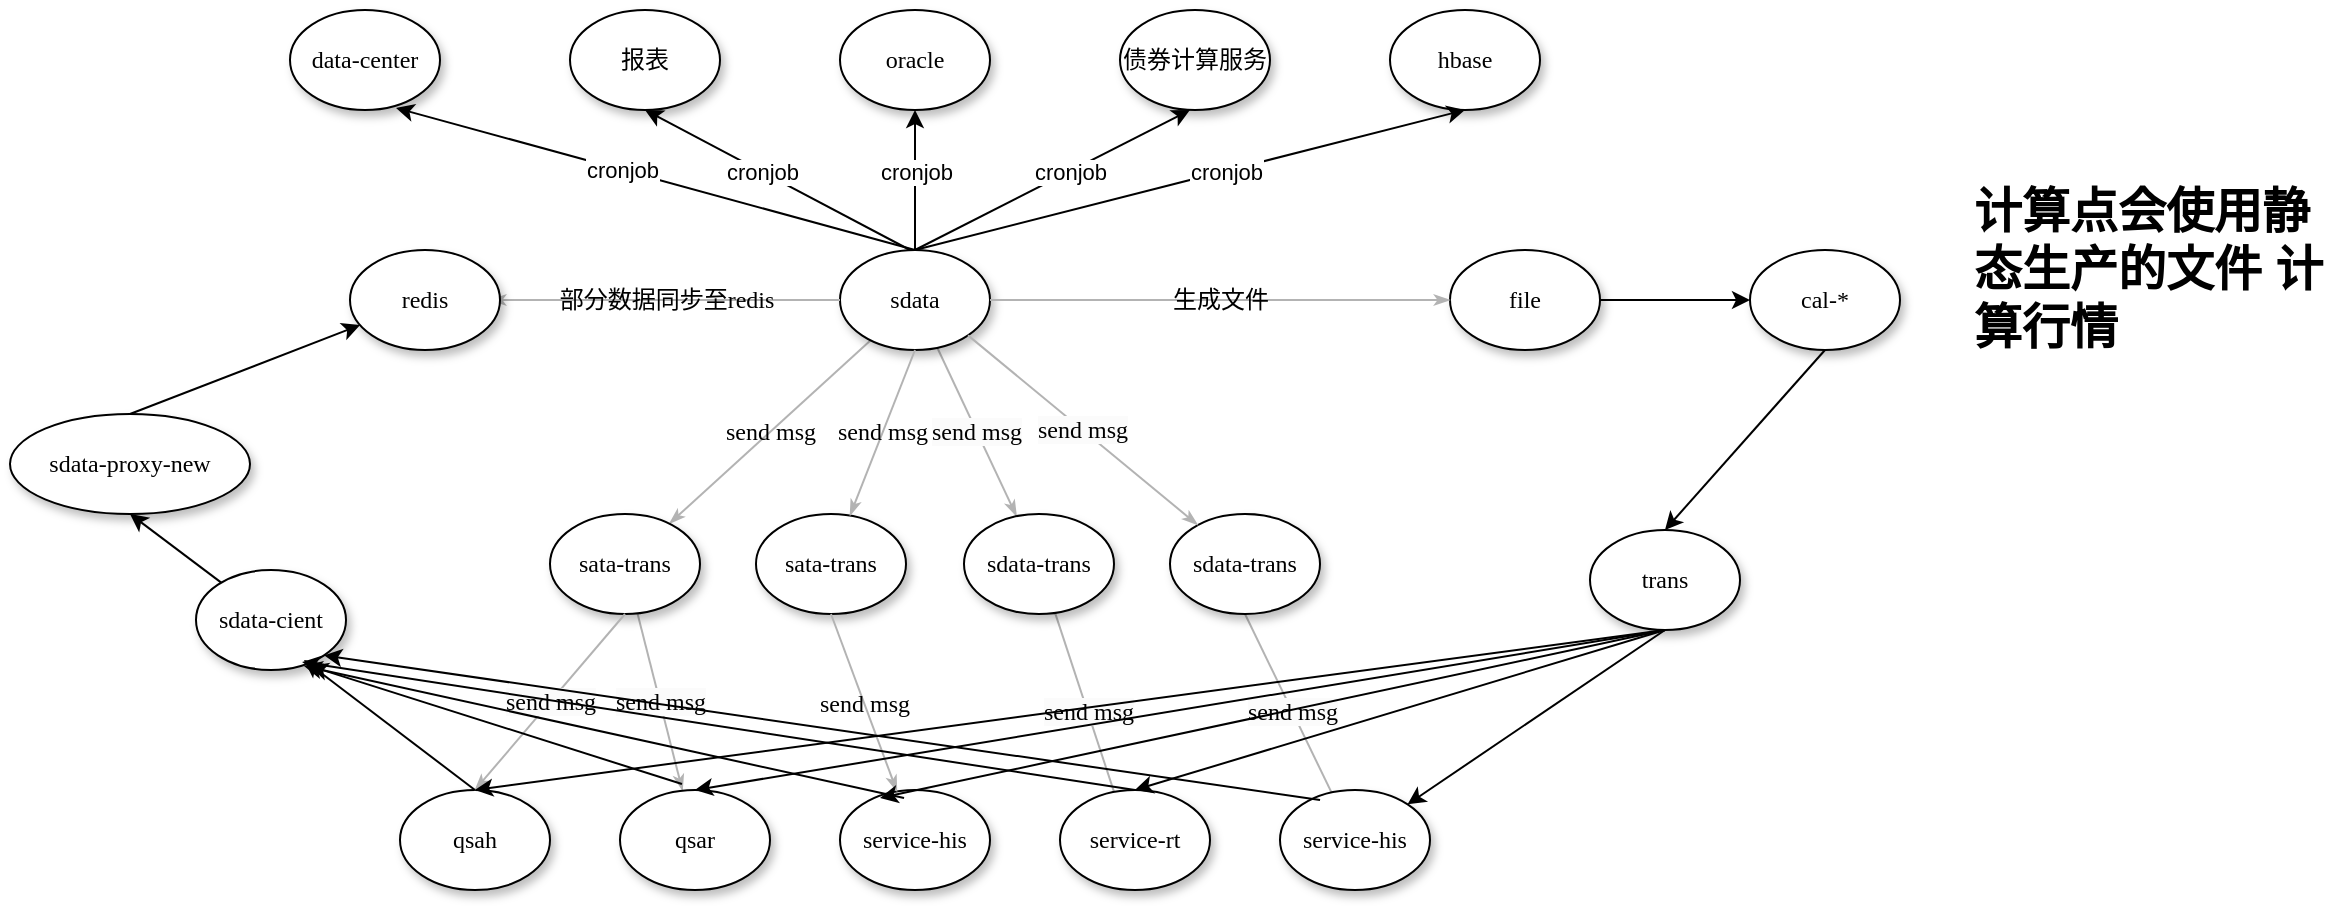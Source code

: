 <mxfile version="26.0.16">
  <diagram name="Page-1" id="42789a77-a242-8287-6e28-9cd8cfd52e62">
    <mxGraphModel dx="1434" dy="646" grid="1" gridSize="10" guides="1" tooltips="1" connect="1" arrows="1" fold="1" page="1" pageScale="1" pageWidth="1100" pageHeight="850" background="none" math="0" shadow="0">
      <root>
        <mxCell id="0" />
        <mxCell id="1" parent="0" />
        <mxCell id="1ea317790d2ca983-21" value="send msg" style="edgeStyle=none;rounded=1;html=1;labelBackgroundColor=none;startArrow=none;startFill=0;startSize=5;endArrow=classicThin;endFill=1;endSize=5;jettySize=auto;orthogonalLoop=1;strokeColor=#B3B3B3;strokeWidth=1;fontFamily=Verdana;fontSize=12" parent="1" source="1ea317790d2ca983-2" target="1ea317790d2ca983-7" edge="1">
          <mxGeometry relative="1" as="geometry" />
        </mxCell>
        <mxCell id="1ea317790d2ca983-22" value="&lt;meta charset=&quot;utf-8&quot;&gt;&lt;span style=&quot;color: rgb(0, 0, 0); font-family: Verdana; font-size: 12px; font-style: normal; font-variant-ligatures: normal; font-variant-caps: normal; font-weight: 400; letter-spacing: normal; orphans: 2; text-align: center; text-indent: 0px; text-transform: none; widows: 2; word-spacing: 0px; -webkit-text-stroke-width: 0px; white-space: nowrap; background-color: rgb(251, 251, 251); text-decoration-thickness: initial; text-decoration-style: initial; text-decoration-color: initial; display: inline !important; float: none;&quot;&gt;send msg&lt;/span&gt;" style="edgeStyle=none;rounded=1;html=1;labelBackgroundColor=none;startArrow=none;startFill=0;startSize=5;endArrow=classicThin;endFill=1;endSize=5;jettySize=auto;orthogonalLoop=1;strokeColor=#B3B3B3;strokeWidth=1;fontFamily=Verdana;fontSize=12" parent="1" source="1ea317790d2ca983-2" target="1ea317790d2ca983-6" edge="1">
          <mxGeometry relative="1" as="geometry" />
        </mxCell>
        <mxCell id="1ea317790d2ca983-2" value="sdata" style="ellipse;whiteSpace=wrap;html=1;rounded=0;shadow=1;comic=0;labelBackgroundColor=none;strokeWidth=1;fontFamily=Verdana;fontSize=12;align=center;" parent="1" vertex="1">
          <mxGeometry x="835" y="250" width="75" height="50" as="geometry" />
        </mxCell>
        <mxCell id="1ea317790d2ca983-23" value="&lt;meta charset=&quot;utf-8&quot;&gt;&lt;span style=&quot;color: rgb(0, 0, 0); font-family: Verdana; font-size: 12px; font-style: normal; font-variant-ligatures: normal; font-variant-caps: normal; font-weight: 400; letter-spacing: normal; orphans: 2; text-align: center; text-indent: 0px; text-transform: none; widows: 2; word-spacing: 0px; -webkit-text-stroke-width: 0px; white-space: nowrap; background-color: rgb(251, 251, 251); text-decoration-thickness: initial; text-decoration-style: initial; text-decoration-color: initial; display: inline !important; float: none;&quot;&gt;send msg&lt;/span&gt;" style="edgeStyle=none;rounded=1;html=1;labelBackgroundColor=none;startArrow=none;startFill=0;startSize=5;endArrow=classicThin;endFill=1;endSize=5;jettySize=auto;orthogonalLoop=1;strokeColor=#B3B3B3;strokeWidth=1;fontFamily=Verdana;fontSize=12;entryX=0.4;entryY=0.2;entryDx=0;entryDy=0;entryPerimeter=0;" parent="1" source="1ea317790d2ca983-6" target="zeWfey3r2QctQwpU4ACz-8" edge="1">
          <mxGeometry relative="1" as="geometry" />
        </mxCell>
        <mxCell id="1ea317790d2ca983-6" value="sdata-trans" style="ellipse;whiteSpace=wrap;html=1;rounded=0;shadow=1;comic=0;labelBackgroundColor=none;strokeWidth=1;fontFamily=Verdana;fontSize=12;align=center;" parent="1" vertex="1">
          <mxGeometry x="897" y="382" width="75" height="50" as="geometry" />
        </mxCell>
        <mxCell id="1ea317790d2ca983-24" value="&lt;meta charset=&quot;utf-8&quot;&gt;&lt;span style=&quot;color: rgb(0, 0, 0); font-family: Verdana; font-size: 12px; font-style: normal; font-variant-ligatures: normal; font-variant-caps: normal; font-weight: 400; letter-spacing: normal; orphans: 2; text-align: center; text-indent: 0px; text-transform: none; widows: 2; word-spacing: 0px; -webkit-text-stroke-width: 0px; white-space: nowrap; background-color: rgb(251, 251, 251); text-decoration-thickness: initial; text-decoration-style: initial; text-decoration-color: initial; display: inline !important; float: none;&quot;&gt;send msg&lt;/span&gt;" style="edgeStyle=none;rounded=1;html=1;labelBackgroundColor=none;startArrow=none;startFill=0;startSize=5;endArrow=classicThin;endFill=1;endSize=5;jettySize=auto;orthogonalLoop=1;strokeColor=#B3B3B3;strokeWidth=1;fontFamily=Verdana;fontSize=12" parent="1" source="1ea317790d2ca983-7" target="zeWfey3r2QctQwpU4ACz-7" edge="1">
          <mxGeometry relative="1" as="geometry" />
        </mxCell>
        <mxCell id="1ea317790d2ca983-7" value="sata-trans" style="ellipse;whiteSpace=wrap;html=1;rounded=0;shadow=1;comic=0;labelBackgroundColor=none;strokeWidth=1;fontFamily=Verdana;fontSize=12;align=center;" parent="1" vertex="1">
          <mxGeometry x="690" y="382" width="75" height="50" as="geometry" />
        </mxCell>
        <mxCell id="1ea317790d2ca983-8" value="service-his" style="ellipse;whiteSpace=wrap;html=1;rounded=0;shadow=1;comic=0;labelBackgroundColor=none;strokeWidth=1;fontFamily=Verdana;fontSize=12;align=center;" parent="1" vertex="1">
          <mxGeometry x="835" y="520" width="75" height="50" as="geometry" />
        </mxCell>
        <mxCell id="zeWfey3r2QctQwpU4ACz-2" value="data-center" style="ellipse;whiteSpace=wrap;html=1;rounded=0;shadow=1;comic=0;labelBackgroundColor=none;strokeWidth=1;fontFamily=Verdana;fontSize=12;align=center;" vertex="1" parent="1">
          <mxGeometry x="560" y="130" width="75" height="50" as="geometry" />
        </mxCell>
        <mxCell id="zeWfey3r2QctQwpU4ACz-3" value="报表" style="ellipse;whiteSpace=wrap;html=1;rounded=0;shadow=1;comic=0;labelBackgroundColor=none;strokeWidth=1;fontFamily=Verdana;fontSize=12;align=center;" vertex="1" parent="1">
          <mxGeometry x="700" y="130" width="75" height="50" as="geometry" />
        </mxCell>
        <mxCell id="zeWfey3r2QctQwpU4ACz-4" value="oracle" style="ellipse;whiteSpace=wrap;html=1;rounded=0;shadow=1;comic=0;labelBackgroundColor=none;strokeWidth=1;fontFamily=Verdana;fontSize=12;align=center;" vertex="1" parent="1">
          <mxGeometry x="835" y="130" width="75" height="50" as="geometry" />
        </mxCell>
        <mxCell id="zeWfey3r2QctQwpU4ACz-5" value="债券计算服务" style="ellipse;whiteSpace=wrap;html=1;rounded=0;shadow=1;comic=0;labelBackgroundColor=none;strokeWidth=1;fontFamily=Verdana;fontSize=12;align=center;" vertex="1" parent="1">
          <mxGeometry x="975" y="130" width="75" height="50" as="geometry" />
        </mxCell>
        <mxCell id="zeWfey3r2QctQwpU4ACz-6" value="hbase" style="ellipse;whiteSpace=wrap;html=1;rounded=0;shadow=1;comic=0;labelBackgroundColor=none;strokeWidth=1;fontFamily=Verdana;fontSize=12;align=center;" vertex="1" parent="1">
          <mxGeometry x="1110" y="130" width="75" height="50" as="geometry" />
        </mxCell>
        <mxCell id="zeWfey3r2QctQwpU4ACz-7" value="qsar" style="ellipse;whiteSpace=wrap;html=1;rounded=0;shadow=1;comic=0;labelBackgroundColor=none;strokeWidth=1;fontFamily=Verdana;fontSize=12;align=center;" vertex="1" parent="1">
          <mxGeometry x="725" y="520" width="75" height="50" as="geometry" />
        </mxCell>
        <mxCell id="zeWfey3r2QctQwpU4ACz-8" value="service-rt" style="ellipse;whiteSpace=wrap;html=1;rounded=0;shadow=1;comic=0;labelBackgroundColor=none;strokeWidth=1;fontFamily=Verdana;fontSize=12;align=center;" vertex="1" parent="1">
          <mxGeometry x="945" y="520" width="75" height="50" as="geometry" />
        </mxCell>
        <mxCell id="zeWfey3r2QctQwpU4ACz-9" value="sata-trans" style="ellipse;whiteSpace=wrap;html=1;rounded=0;shadow=1;comic=0;labelBackgroundColor=none;strokeWidth=1;fontFamily=Verdana;fontSize=12;align=center;" vertex="1" parent="1">
          <mxGeometry x="793" y="382" width="75" height="50" as="geometry" />
        </mxCell>
        <mxCell id="zeWfey3r2QctQwpU4ACz-11" value="send msg" style="edgeStyle=none;rounded=1;html=1;labelBackgroundColor=none;startArrow=none;startFill=0;startSize=5;endArrow=classicThin;endFill=1;endSize=5;jettySize=auto;orthogonalLoop=1;strokeColor=#B3B3B3;strokeWidth=1;fontFamily=Verdana;fontSize=12;exitX=0.5;exitY=1;exitDx=0;exitDy=0;" edge="1" parent="1" source="1ea317790d2ca983-2" target="zeWfey3r2QctQwpU4ACz-9">
          <mxGeometry relative="1" as="geometry">
            <mxPoint x="818" y="307" as="sourcePoint" />
            <mxPoint x="754" y="393" as="targetPoint" />
          </mxGeometry>
        </mxCell>
        <mxCell id="zeWfey3r2QctQwpU4ACz-12" value="send msg" style="edgeStyle=none;rounded=1;html=1;labelBackgroundColor=none;startArrow=none;startFill=0;startSize=5;endArrow=classicThin;endFill=1;endSize=5;jettySize=auto;orthogonalLoop=1;strokeColor=#B3B3B3;strokeWidth=1;fontFamily=Verdana;fontSize=12;exitX=0.5;exitY=1;exitDx=0;exitDy=0;" edge="1" parent="1" source="zeWfey3r2QctQwpU4ACz-9" target="1ea317790d2ca983-8">
          <mxGeometry relative="1" as="geometry">
            <mxPoint x="864" y="440" as="sourcePoint" />
            <mxPoint x="800" y="526" as="targetPoint" />
          </mxGeometry>
        </mxCell>
        <mxCell id="zeWfey3r2QctQwpU4ACz-13" value="&lt;meta charset=&quot;utf-8&quot;&gt;&lt;span style=&quot;color: rgb(0, 0, 0); font-family: Verdana; font-size: 12px; font-style: normal; font-variant-ligatures: normal; font-variant-caps: normal; font-weight: 400; letter-spacing: normal; orphans: 2; text-align: center; text-indent: 0px; text-transform: none; widows: 2; word-spacing: 0px; -webkit-text-stroke-width: 0px; white-space: nowrap; background-color: rgb(251, 251, 251); text-decoration-thickness: initial; text-decoration-style: initial; text-decoration-color: initial; display: inline !important; float: none;&quot;&gt;send msg&lt;/span&gt;" style="edgeStyle=none;rounded=1;html=1;labelBackgroundColor=none;startArrow=none;startFill=0;startSize=5;endArrow=classicThin;endFill=1;endSize=5;jettySize=auto;orthogonalLoop=1;strokeColor=#B3B3B3;strokeWidth=1;fontFamily=Verdana;fontSize=12;entryX=0.4;entryY=0.2;entryDx=0;entryDy=0;entryPerimeter=0;exitX=0.5;exitY=1;exitDx=0;exitDy=0;" edge="1" parent="1" target="zeWfey3r2QctQwpU4ACz-14" source="zeWfey3r2QctQwpU4ACz-15">
          <mxGeometry relative="1" as="geometry">
            <mxPoint x="1043" y="432" as="sourcePoint" />
          </mxGeometry>
        </mxCell>
        <mxCell id="zeWfey3r2QctQwpU4ACz-14" value="service-his" style="ellipse;whiteSpace=wrap;html=1;rounded=0;shadow=1;comic=0;labelBackgroundColor=none;strokeWidth=1;fontFamily=Verdana;fontSize=12;align=center;" vertex="1" parent="1">
          <mxGeometry x="1055" y="520" width="75" height="50" as="geometry" />
        </mxCell>
        <mxCell id="zeWfey3r2QctQwpU4ACz-15" value="sdata-trans" style="ellipse;whiteSpace=wrap;html=1;rounded=0;shadow=1;comic=0;labelBackgroundColor=none;strokeWidth=1;fontFamily=Verdana;fontSize=12;align=center;" vertex="1" parent="1">
          <mxGeometry x="1000" y="382" width="75" height="50" as="geometry" />
        </mxCell>
        <mxCell id="zeWfey3r2QctQwpU4ACz-16" value="&lt;meta charset=&quot;utf-8&quot;&gt;&lt;span style=&quot;color: rgb(0, 0, 0); font-family: Verdana; font-size: 12px; font-style: normal; font-variant-ligatures: normal; font-variant-caps: normal; font-weight: 400; letter-spacing: normal; orphans: 2; text-align: center; text-indent: 0px; text-transform: none; widows: 2; word-spacing: 0px; -webkit-text-stroke-width: 0px; white-space: nowrap; background-color: rgb(251, 251, 251); text-decoration-thickness: initial; text-decoration-style: initial; text-decoration-color: initial; display: inline !important; float: none;&quot;&gt;send msg&lt;/span&gt;" style="edgeStyle=none;rounded=1;html=1;labelBackgroundColor=none;startArrow=none;startFill=0;startSize=5;endArrow=classicThin;endFill=1;endSize=5;jettySize=auto;orthogonalLoop=1;strokeColor=#B3B3B3;strokeWidth=1;fontFamily=Verdana;fontSize=12;exitX=1;exitY=1;exitDx=0;exitDy=0;" edge="1" parent="1" source="1ea317790d2ca983-2" target="zeWfey3r2QctQwpU4ACz-15">
          <mxGeometry relative="1" as="geometry">
            <mxPoint x="950" y="300" as="sourcePoint" />
            <mxPoint x="911" y="392" as="targetPoint" />
          </mxGeometry>
        </mxCell>
        <mxCell id="zeWfey3r2QctQwpU4ACz-17" value="qsah" style="ellipse;whiteSpace=wrap;html=1;rounded=0;shadow=1;comic=0;labelBackgroundColor=none;strokeWidth=1;fontFamily=Verdana;fontSize=12;align=center;" vertex="1" parent="1">
          <mxGeometry x="615" y="520" width="75" height="50" as="geometry" />
        </mxCell>
        <mxCell id="zeWfey3r2QctQwpU4ACz-18" value="&lt;meta charset=&quot;utf-8&quot;&gt;&lt;span style=&quot;color: rgb(0, 0, 0); font-family: Verdana; font-size: 12px; font-style: normal; font-variant-ligatures: normal; font-variant-caps: normal; font-weight: 400; letter-spacing: normal; orphans: 2; text-align: center; text-indent: 0px; text-transform: none; widows: 2; word-spacing: 0px; -webkit-text-stroke-width: 0px; white-space: nowrap; background-color: rgb(251, 251, 251); text-decoration-thickness: initial; text-decoration-style: initial; text-decoration-color: initial; display: inline !important; float: none;&quot;&gt;send msg&lt;/span&gt;" style="edgeStyle=none;rounded=1;html=1;labelBackgroundColor=none;startArrow=none;startFill=0;startSize=5;endArrow=classicThin;endFill=1;endSize=5;jettySize=auto;orthogonalLoop=1;strokeColor=#B3B3B3;strokeWidth=1;fontFamily=Verdana;fontSize=12;entryX=0.5;entryY=0;entryDx=0;entryDy=0;exitX=0.5;exitY=1;exitDx=0;exitDy=0;" edge="1" parent="1" source="1ea317790d2ca983-7" target="zeWfey3r2QctQwpU4ACz-17">
          <mxGeometry relative="1" as="geometry">
            <mxPoint x="745" y="440" as="sourcePoint" />
            <mxPoint x="780" y="560" as="targetPoint" />
          </mxGeometry>
        </mxCell>
        <mxCell id="zeWfey3r2QctQwpU4ACz-22" value="" style="endArrow=classic;html=1;rounded=0;exitX=0.5;exitY=0;exitDx=0;exitDy=0;entryX=0.707;entryY=0.98;entryDx=0;entryDy=0;entryPerimeter=0;" edge="1" parent="1" source="1ea317790d2ca983-2" target="zeWfey3r2QctQwpU4ACz-2">
          <mxGeometry width="50" height="50" relative="1" as="geometry">
            <mxPoint x="725" y="290" as="sourcePoint" />
            <mxPoint x="775" y="240" as="targetPoint" />
          </mxGeometry>
        </mxCell>
        <mxCell id="zeWfey3r2QctQwpU4ACz-23" value="cronjob" style="edgeLabel;html=1;align=center;verticalAlign=middle;resizable=0;points=[];" vertex="1" connectable="0" parent="zeWfey3r2QctQwpU4ACz-22">
          <mxGeometry x="0.129" relative="1" as="geometry">
            <mxPoint as="offset" />
          </mxGeometry>
        </mxCell>
        <mxCell id="zeWfey3r2QctQwpU4ACz-24" value="" style="endArrow=classic;html=1;rounded=0;entryX=0.5;entryY=1;entryDx=0;entryDy=0;" edge="1" parent="1" target="zeWfey3r2QctQwpU4ACz-3">
          <mxGeometry width="50" height="50" relative="1" as="geometry">
            <mxPoint x="870" y="250" as="sourcePoint" />
            <mxPoint x="623" y="189" as="targetPoint" />
          </mxGeometry>
        </mxCell>
        <mxCell id="zeWfey3r2QctQwpU4ACz-25" value="cronjob" style="edgeLabel;html=1;align=center;verticalAlign=middle;resizable=0;points=[];" vertex="1" connectable="0" parent="zeWfey3r2QctQwpU4ACz-24">
          <mxGeometry x="0.129" relative="1" as="geometry">
            <mxPoint as="offset" />
          </mxGeometry>
        </mxCell>
        <mxCell id="zeWfey3r2QctQwpU4ACz-26" value="" style="endArrow=classic;html=1;rounded=0;entryX=0.5;entryY=1;entryDx=0;entryDy=0;exitX=0.5;exitY=0;exitDx=0;exitDy=0;" edge="1" parent="1" source="1ea317790d2ca983-2" target="zeWfey3r2QctQwpU4ACz-4">
          <mxGeometry width="50" height="50" relative="1" as="geometry">
            <mxPoint x="870" y="240" as="sourcePoint" />
            <mxPoint x="748" y="190" as="targetPoint" />
          </mxGeometry>
        </mxCell>
        <mxCell id="zeWfey3r2QctQwpU4ACz-27" value="cronjob" style="edgeLabel;html=1;align=center;verticalAlign=middle;resizable=0;points=[];" vertex="1" connectable="0" parent="zeWfey3r2QctQwpU4ACz-26">
          <mxGeometry x="0.129" relative="1" as="geometry">
            <mxPoint as="offset" />
          </mxGeometry>
        </mxCell>
        <mxCell id="zeWfey3r2QctQwpU4ACz-28" value="" style="endArrow=classic;html=1;rounded=0;exitX=0.5;exitY=0;exitDx=0;exitDy=0;" edge="1" parent="1" source="1ea317790d2ca983-2">
          <mxGeometry width="50" height="50" relative="1" as="geometry">
            <mxPoint x="883" y="260" as="sourcePoint" />
            <mxPoint x="1010" y="180" as="targetPoint" />
          </mxGeometry>
        </mxCell>
        <mxCell id="zeWfey3r2QctQwpU4ACz-29" value="cronjob" style="edgeLabel;html=1;align=center;verticalAlign=middle;resizable=0;points=[];" vertex="1" connectable="0" parent="zeWfey3r2QctQwpU4ACz-28">
          <mxGeometry x="0.129" relative="1" as="geometry">
            <mxPoint as="offset" />
          </mxGeometry>
        </mxCell>
        <mxCell id="zeWfey3r2QctQwpU4ACz-30" value="" style="endArrow=classic;html=1;rounded=0;entryX=0.5;entryY=1;entryDx=0;entryDy=0;exitX=0.5;exitY=0;exitDx=0;exitDy=0;" edge="1" parent="1" source="1ea317790d2ca983-2" target="zeWfey3r2QctQwpU4ACz-6">
          <mxGeometry width="50" height="50" relative="1" as="geometry">
            <mxPoint x="870" y="250" as="sourcePoint" />
            <mxPoint x="1023" y="190" as="targetPoint" />
          </mxGeometry>
        </mxCell>
        <mxCell id="zeWfey3r2QctQwpU4ACz-31" value="cronjob" style="edgeLabel;html=1;align=center;verticalAlign=middle;resizable=0;points=[];" vertex="1" connectable="0" parent="zeWfey3r2QctQwpU4ACz-30">
          <mxGeometry x="0.129" relative="1" as="geometry">
            <mxPoint as="offset" />
          </mxGeometry>
        </mxCell>
        <mxCell id="zeWfey3r2QctQwpU4ACz-33" value="file" style="ellipse;whiteSpace=wrap;html=1;rounded=0;shadow=1;comic=0;labelBackgroundColor=none;strokeWidth=1;fontFamily=Verdana;fontSize=12;align=center;" vertex="1" parent="1">
          <mxGeometry x="1140" y="250" width="75" height="50" as="geometry" />
        </mxCell>
        <mxCell id="zeWfey3r2QctQwpU4ACz-34" value="生成文件" style="edgeStyle=none;rounded=1;html=1;labelBackgroundColor=none;startArrow=none;startFill=0;startSize=5;endArrow=classicThin;endFill=1;endSize=5;jettySize=auto;orthogonalLoop=1;strokeColor=#B3B3B3;strokeWidth=1;fontFamily=Verdana;fontSize=12;exitX=1;exitY=0.5;exitDx=0;exitDy=0;" edge="1" parent="1" source="1ea317790d2ca983-2" target="zeWfey3r2QctQwpU4ACz-33">
          <mxGeometry relative="1" as="geometry">
            <mxPoint x="909" y="303" as="sourcePoint" />
            <mxPoint x="1011" y="397" as="targetPoint" />
          </mxGeometry>
        </mxCell>
        <mxCell id="zeWfey3r2QctQwpU4ACz-35" value="cal-*" style="ellipse;whiteSpace=wrap;html=1;rounded=0;shadow=1;comic=0;labelBackgroundColor=none;strokeWidth=1;fontFamily=Verdana;fontSize=12;align=center;" vertex="1" parent="1">
          <mxGeometry x="1290" y="250" width="75" height="50" as="geometry" />
        </mxCell>
        <mxCell id="zeWfey3r2QctQwpU4ACz-36" value="" style="endArrow=classic;html=1;rounded=0;exitX=1;exitY=0.5;exitDx=0;exitDy=0;" edge="1" parent="1" source="zeWfey3r2QctQwpU4ACz-33" target="zeWfey3r2QctQwpU4ACz-35">
          <mxGeometry width="50" height="50" relative="1" as="geometry">
            <mxPoint x="1010" y="310" as="sourcePoint" />
            <mxPoint x="1060" y="260" as="targetPoint" />
          </mxGeometry>
        </mxCell>
        <mxCell id="zeWfey3r2QctQwpU4ACz-37" value="&lt;h1 style=&quot;margin-top: 0px;&quot;&gt;计算点会使用静态生产的文件 计算行情&amp;nbsp;&lt;/h1&gt;" style="text;html=1;whiteSpace=wrap;overflow=hidden;rounded=0;" vertex="1" parent="1">
          <mxGeometry x="1400" y="210" width="180" height="120" as="geometry" />
        </mxCell>
        <mxCell id="zeWfey3r2QctQwpU4ACz-38" value="" style="endArrow=classic;html=1;rounded=0;exitX=0.5;exitY=1;exitDx=0;exitDy=0;entryX=0.5;entryY=0;entryDx=0;entryDy=0;" edge="1" parent="1" source="zeWfey3r2QctQwpU4ACz-35" target="zeWfey3r2QctQwpU4ACz-40">
          <mxGeometry width="50" height="50" relative="1" as="geometry">
            <mxPoint x="1310" y="430" as="sourcePoint" />
            <mxPoint x="1250" y="370" as="targetPoint" />
          </mxGeometry>
        </mxCell>
        <mxCell id="zeWfey3r2QctQwpU4ACz-40" value="trans" style="ellipse;whiteSpace=wrap;html=1;rounded=0;shadow=1;comic=0;labelBackgroundColor=none;strokeWidth=1;fontFamily=Verdana;fontSize=12;align=center;" vertex="1" parent="1">
          <mxGeometry x="1210" y="390" width="75" height="50" as="geometry" />
        </mxCell>
        <mxCell id="zeWfey3r2QctQwpU4ACz-41" value="" style="endArrow=classic;html=1;rounded=0;exitX=0.5;exitY=1;exitDx=0;exitDy=0;" edge="1" parent="1" source="zeWfey3r2QctQwpU4ACz-40" target="zeWfey3r2QctQwpU4ACz-14">
          <mxGeometry width="50" height="50" relative="1" as="geometry">
            <mxPoint x="1338" y="310" as="sourcePoint" />
            <mxPoint x="1263" y="380" as="targetPoint" />
          </mxGeometry>
        </mxCell>
        <mxCell id="zeWfey3r2QctQwpU4ACz-42" value="" style="endArrow=classic;html=1;rounded=0;exitX=0.5;exitY=1;exitDx=0;exitDy=0;entryX=0.5;entryY=0;entryDx=0;entryDy=0;" edge="1" parent="1" source="zeWfey3r2QctQwpU4ACz-40" target="zeWfey3r2QctQwpU4ACz-8">
          <mxGeometry width="50" height="50" relative="1" as="geometry">
            <mxPoint x="1263" y="430" as="sourcePoint" />
            <mxPoint x="1127" y="536" as="targetPoint" />
          </mxGeometry>
        </mxCell>
        <mxCell id="zeWfey3r2QctQwpU4ACz-43" value="" style="endArrow=classic;html=1;rounded=0;exitX=0.5;exitY=1;exitDx=0;exitDy=0;entryX=0.267;entryY=0.08;entryDx=0;entryDy=0;entryPerimeter=0;" edge="1" parent="1" source="zeWfey3r2QctQwpU4ACz-40" target="1ea317790d2ca983-8">
          <mxGeometry width="50" height="50" relative="1" as="geometry">
            <mxPoint x="1263" y="430" as="sourcePoint" />
            <mxPoint x="993" y="530" as="targetPoint" />
          </mxGeometry>
        </mxCell>
        <mxCell id="zeWfey3r2QctQwpU4ACz-44" value="" style="endArrow=classic;html=1;rounded=0;entryX=0.5;entryY=0;entryDx=0;entryDy=0;exitX=0.5;exitY=1;exitDx=0;exitDy=0;" edge="1" parent="1" source="zeWfey3r2QctQwpU4ACz-40" target="zeWfey3r2QctQwpU4ACz-7">
          <mxGeometry width="50" height="50" relative="1" as="geometry">
            <mxPoint x="1250" y="430" as="sourcePoint" />
            <mxPoint x="865" y="534" as="targetPoint" />
          </mxGeometry>
        </mxCell>
        <mxCell id="zeWfey3r2QctQwpU4ACz-45" value="" style="endArrow=classic;html=1;rounded=0;entryX=0.5;entryY=0;entryDx=0;entryDy=0;exitX=0.5;exitY=1;exitDx=0;exitDy=0;" edge="1" parent="1" source="zeWfey3r2QctQwpU4ACz-40" target="zeWfey3r2QctQwpU4ACz-17">
          <mxGeometry width="50" height="50" relative="1" as="geometry">
            <mxPoint x="1260" y="430" as="sourcePoint" />
            <mxPoint x="773" y="530" as="targetPoint" />
          </mxGeometry>
        </mxCell>
        <mxCell id="zeWfey3r2QctQwpU4ACz-46" value="部分数据同步至redis" style="edgeStyle=none;rounded=1;html=1;labelBackgroundColor=none;startArrow=none;startFill=0;startSize=5;endArrow=classicThin;endFill=1;endSize=5;jettySize=auto;orthogonalLoop=1;strokeColor=#B3B3B3;strokeWidth=1;fontFamily=Verdana;fontSize=12;exitX=0;exitY=0.5;exitDx=0;exitDy=0;" edge="1" parent="1" source="1ea317790d2ca983-2">
          <mxGeometry relative="1" as="geometry">
            <mxPoint x="920" y="285" as="sourcePoint" />
            <mxPoint x="660" y="275" as="targetPoint" />
          </mxGeometry>
        </mxCell>
        <mxCell id="zeWfey3r2QctQwpU4ACz-47" value="redis" style="ellipse;whiteSpace=wrap;html=1;rounded=0;shadow=1;comic=0;labelBackgroundColor=none;strokeWidth=1;fontFamily=Verdana;fontSize=12;align=center;" vertex="1" parent="1">
          <mxGeometry x="590" y="250" width="75" height="50" as="geometry" />
        </mxCell>
        <mxCell id="zeWfey3r2QctQwpU4ACz-49" value="sdata-cient" style="ellipse;whiteSpace=wrap;html=1;rounded=0;shadow=1;comic=0;labelBackgroundColor=none;strokeWidth=1;fontFamily=Verdana;fontSize=12;align=center;" vertex="1" parent="1">
          <mxGeometry x="513" y="410" width="75" height="50" as="geometry" />
        </mxCell>
        <mxCell id="zeWfey3r2QctQwpU4ACz-51" value="sdata-proxy-new" style="ellipse;whiteSpace=wrap;html=1;rounded=0;shadow=1;comic=0;labelBackgroundColor=none;strokeWidth=1;fontFamily=Verdana;fontSize=12;align=center;" vertex="1" parent="1">
          <mxGeometry x="420" y="332" width="120" height="50" as="geometry" />
        </mxCell>
        <mxCell id="zeWfey3r2QctQwpU4ACz-53" value="" style="endArrow=classic;html=1;rounded=0;entryX=0.5;entryY=1;entryDx=0;entryDy=0;" edge="1" parent="1" source="zeWfey3r2QctQwpU4ACz-49" target="zeWfey3r2QctQwpU4ACz-51">
          <mxGeometry width="50" height="50" relative="1" as="geometry">
            <mxPoint x="250" y="450" as="sourcePoint" />
            <mxPoint x="300" y="400" as="targetPoint" />
          </mxGeometry>
        </mxCell>
        <mxCell id="zeWfey3r2QctQwpU4ACz-54" value="" style="endArrow=classic;html=1;rounded=0;exitX=0.5;exitY=0;exitDx=0;exitDy=0;" edge="1" parent="1" source="zeWfey3r2QctQwpU4ACz-51" target="zeWfey3r2QctQwpU4ACz-47">
          <mxGeometry width="50" height="50" relative="1" as="geometry">
            <mxPoint x="530" y="443" as="sourcePoint" />
            <mxPoint x="490" y="392" as="targetPoint" />
          </mxGeometry>
        </mxCell>
        <mxCell id="zeWfey3r2QctQwpU4ACz-55" value="" style="endArrow=classic;html=1;rounded=0;entryX=0.72;entryY=0.9;entryDx=0;entryDy=0;entryPerimeter=0;exitX=0.5;exitY=0;exitDx=0;exitDy=0;" edge="1" parent="1" source="zeWfey3r2QctQwpU4ACz-17" target="zeWfey3r2QctQwpU4ACz-49">
          <mxGeometry width="50" height="50" relative="1" as="geometry">
            <mxPoint x="560" y="590" as="sourcePoint" />
            <mxPoint x="610" y="540" as="targetPoint" />
          </mxGeometry>
        </mxCell>
        <mxCell id="zeWfey3r2QctQwpU4ACz-56" value="" style="endArrow=classic;html=1;rounded=0;exitX=0.413;exitY=-0.06;exitDx=0;exitDy=0;exitPerimeter=0;entryX=0.76;entryY=0.96;entryDx=0;entryDy=0;entryPerimeter=0;" edge="1" parent="1" source="zeWfey3r2QctQwpU4ACz-7" target="zeWfey3r2QctQwpU4ACz-49">
          <mxGeometry width="50" height="50" relative="1" as="geometry">
            <mxPoint x="663" y="530" as="sourcePoint" />
            <mxPoint x="560" y="480" as="targetPoint" />
          </mxGeometry>
        </mxCell>
        <mxCell id="zeWfey3r2QctQwpU4ACz-58" value="" style="endArrow=classic;html=1;rounded=0;exitX=0.427;exitY=0.08;exitDx=0;exitDy=0;exitPerimeter=0;entryX=0.72;entryY=0.96;entryDx=0;entryDy=0;entryPerimeter=0;" edge="1" parent="1" source="1ea317790d2ca983-8" target="zeWfey3r2QctQwpU4ACz-49">
          <mxGeometry width="50" height="50" relative="1" as="geometry">
            <mxPoint x="766" y="527" as="sourcePoint" />
            <mxPoint x="560" y="480" as="targetPoint" />
          </mxGeometry>
        </mxCell>
        <mxCell id="zeWfey3r2QctQwpU4ACz-59" value="" style="endArrow=classic;html=1;rounded=0;exitX=0.5;exitY=0;exitDx=0;exitDy=0;entryX=0.707;entryY=0.92;entryDx=0;entryDy=0;entryPerimeter=0;" edge="1" parent="1" source="zeWfey3r2QctQwpU4ACz-8" target="zeWfey3r2QctQwpU4ACz-49">
          <mxGeometry width="50" height="50" relative="1" as="geometry">
            <mxPoint x="877" y="534" as="sourcePoint" />
            <mxPoint x="570" y="490" as="targetPoint" />
          </mxGeometry>
        </mxCell>
        <mxCell id="zeWfey3r2QctQwpU4ACz-60" value="" style="endArrow=classic;html=1;rounded=0;exitX=0.267;exitY=0.1;exitDx=0;exitDy=0;entryX=1;entryY=1;entryDx=0;entryDy=0;exitPerimeter=0;" edge="1" parent="1" source="zeWfey3r2QctQwpU4ACz-14" target="zeWfey3r2QctQwpU4ACz-49">
          <mxGeometry width="50" height="50" relative="1" as="geometry">
            <mxPoint x="993" y="530" as="sourcePoint" />
            <mxPoint x="563" y="486" as="targetPoint" />
          </mxGeometry>
        </mxCell>
      </root>
    </mxGraphModel>
  </diagram>
</mxfile>
